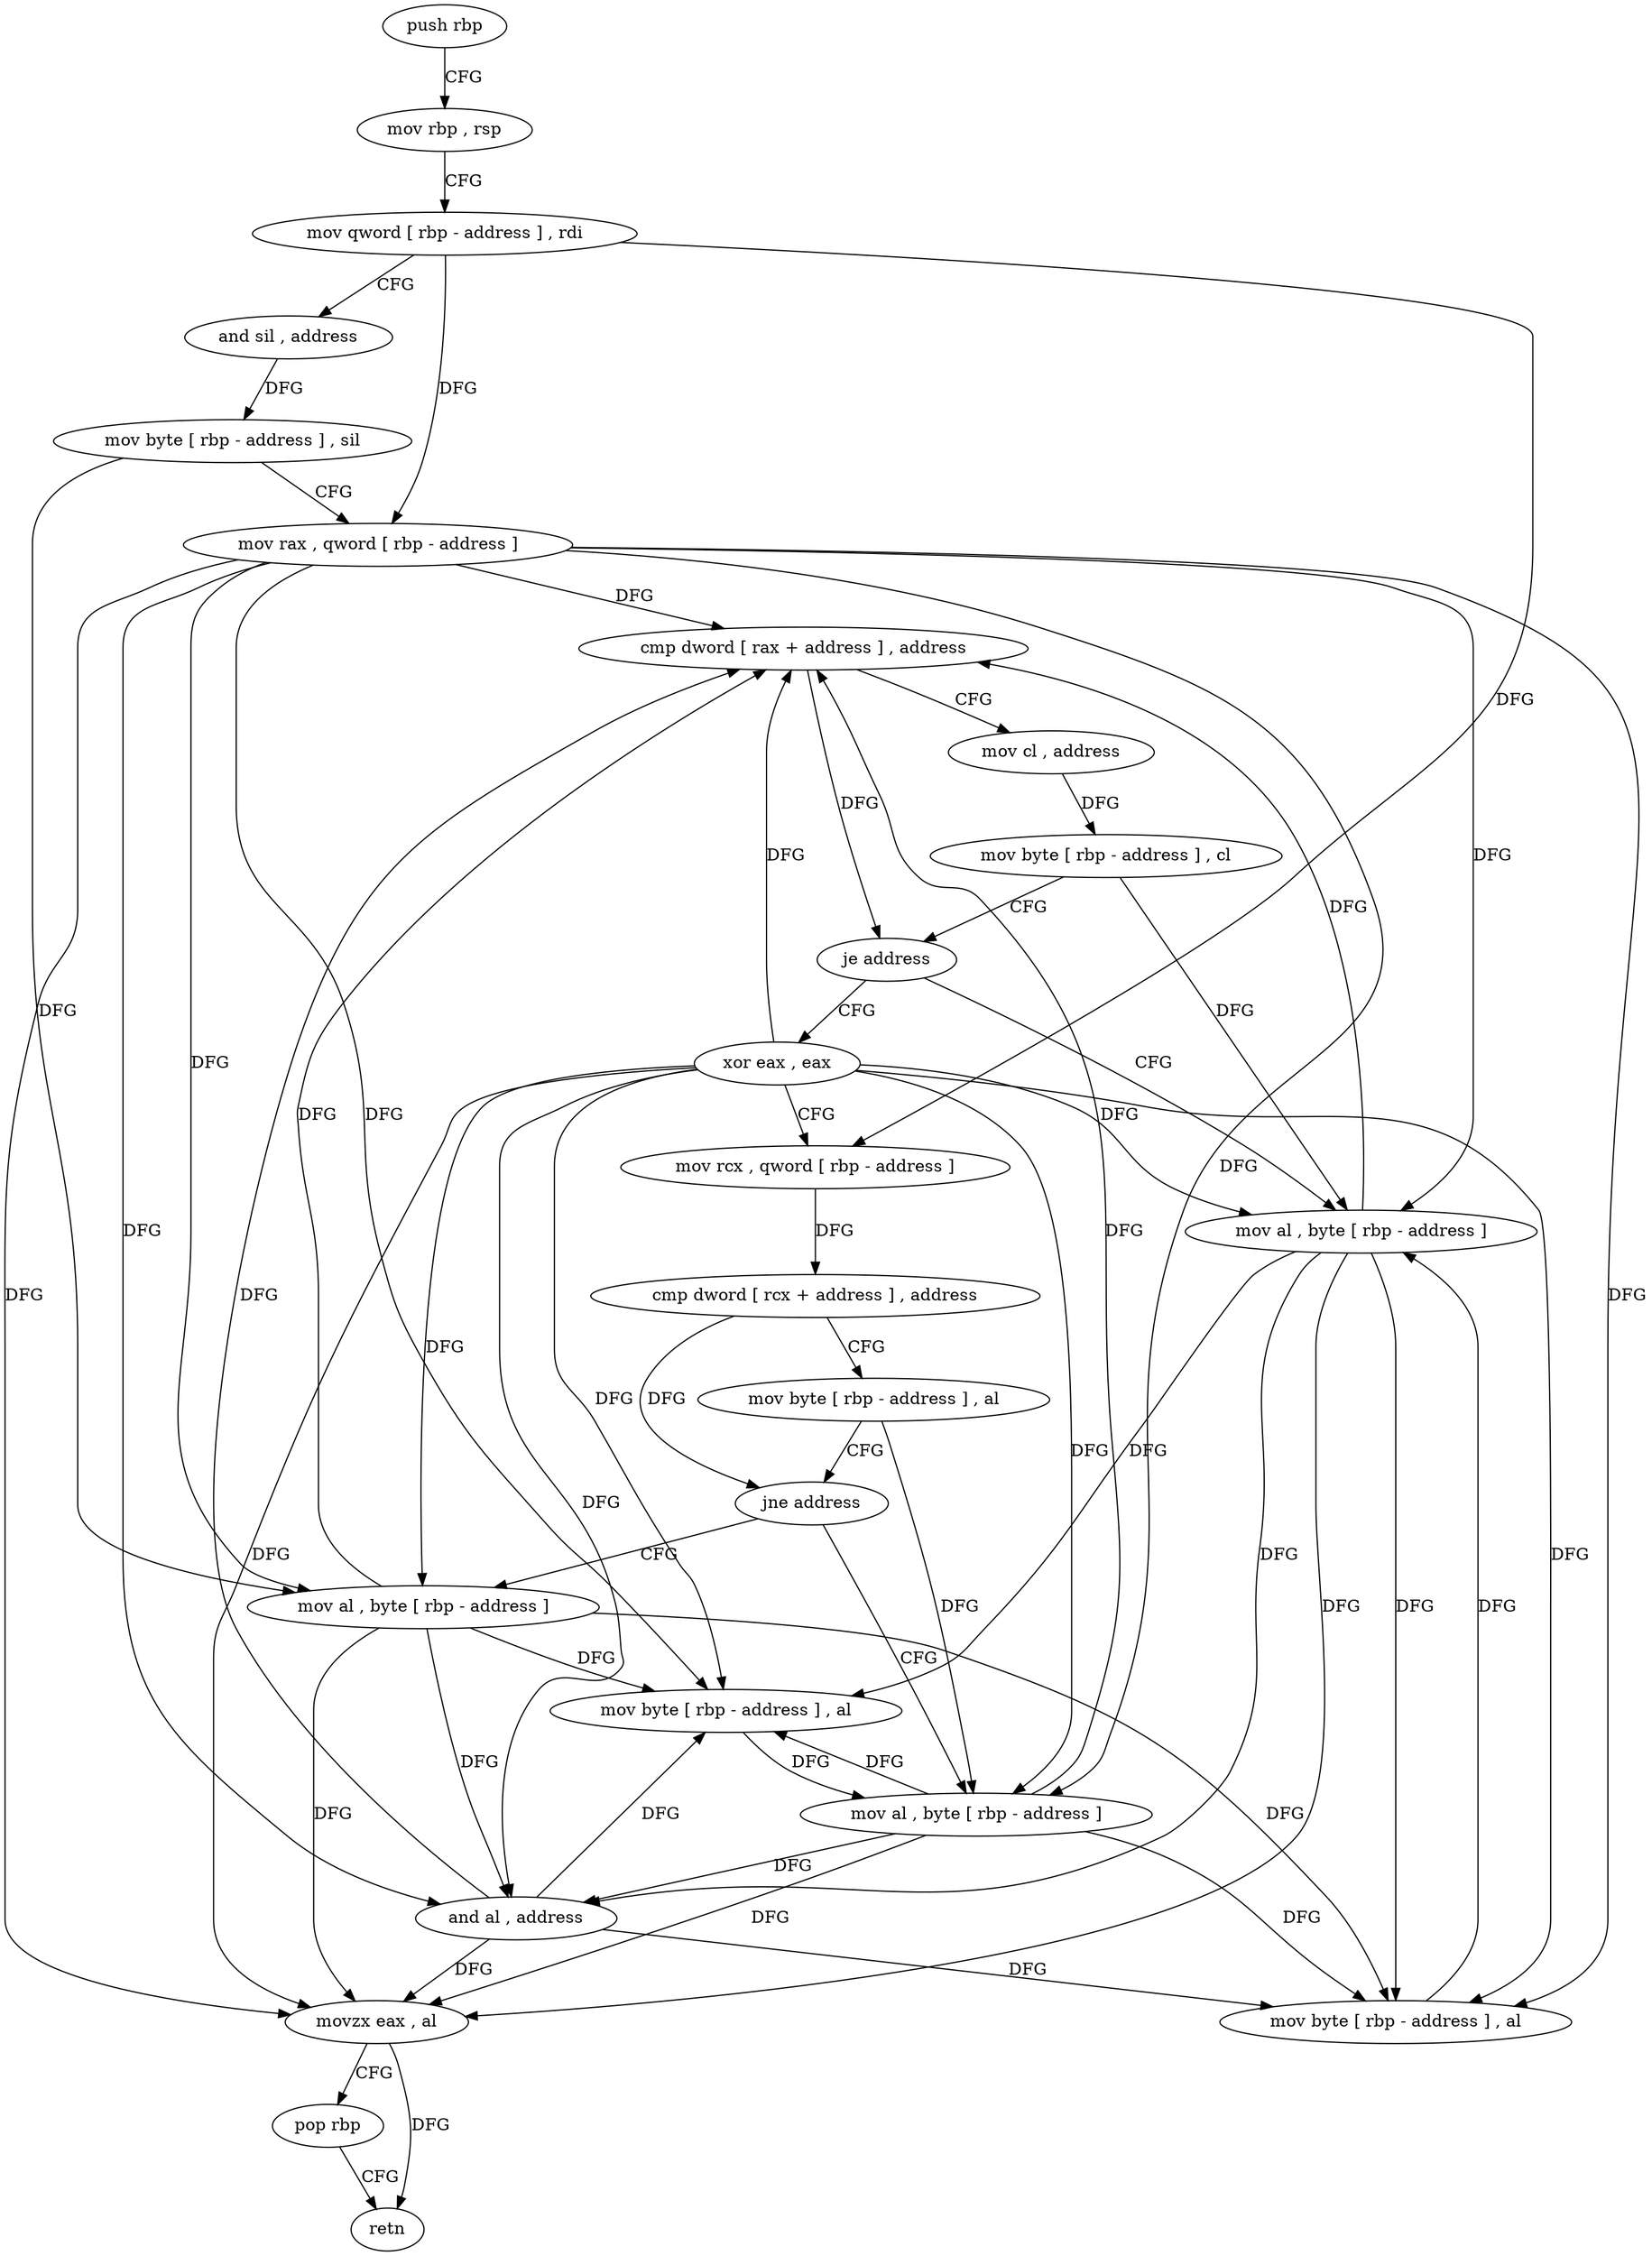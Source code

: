 digraph "func" {
"4228912" [label = "push rbp" ]
"4228913" [label = "mov rbp , rsp" ]
"4228916" [label = "mov qword [ rbp - address ] , rdi" ]
"4228920" [label = "and sil , address" ]
"4228924" [label = "mov byte [ rbp - address ] , sil" ]
"4228928" [label = "mov rax , qword [ rbp - address ]" ]
"4228932" [label = "cmp dword [ rax + address ] , address" ]
"4228936" [label = "mov cl , address" ]
"4228938" [label = "mov byte [ rbp - address ] , cl" ]
"4228941" [label = "je address" ]
"4228978" [label = "mov al , byte [ rbp - address ]" ]
"4228947" [label = "xor eax , eax" ]
"4228981" [label = "and al , address" ]
"4228983" [label = "movzx eax , al" ]
"4228986" [label = "pop rbp" ]
"4228987" [label = "retn" ]
"4228949" [label = "mov rcx , qword [ rbp - address ]" ]
"4228953" [label = "cmp dword [ rcx + address ] , address" ]
"4228957" [label = "mov byte [ rbp - address ] , al" ]
"4228960" [label = "jne address" ]
"4228972" [label = "mov al , byte [ rbp - address ]" ]
"4228966" [label = "mov al , byte [ rbp - address ]" ]
"4228975" [label = "mov byte [ rbp - address ] , al" ]
"4228969" [label = "mov byte [ rbp - address ] , al" ]
"4228912" -> "4228913" [ label = "CFG" ]
"4228913" -> "4228916" [ label = "CFG" ]
"4228916" -> "4228920" [ label = "CFG" ]
"4228916" -> "4228928" [ label = "DFG" ]
"4228916" -> "4228949" [ label = "DFG" ]
"4228920" -> "4228924" [ label = "DFG" ]
"4228924" -> "4228928" [ label = "CFG" ]
"4228924" -> "4228966" [ label = "DFG" ]
"4228928" -> "4228932" [ label = "DFG" ]
"4228928" -> "4228978" [ label = "DFG" ]
"4228928" -> "4228981" [ label = "DFG" ]
"4228928" -> "4228983" [ label = "DFG" ]
"4228928" -> "4228972" [ label = "DFG" ]
"4228928" -> "4228975" [ label = "DFG" ]
"4228928" -> "4228966" [ label = "DFG" ]
"4228928" -> "4228969" [ label = "DFG" ]
"4228932" -> "4228936" [ label = "CFG" ]
"4228932" -> "4228941" [ label = "DFG" ]
"4228936" -> "4228938" [ label = "DFG" ]
"4228938" -> "4228941" [ label = "CFG" ]
"4228938" -> "4228978" [ label = "DFG" ]
"4228941" -> "4228978" [ label = "CFG" ]
"4228941" -> "4228947" [ label = "CFG" ]
"4228978" -> "4228981" [ label = "DFG" ]
"4228978" -> "4228932" [ label = "DFG" ]
"4228978" -> "4228983" [ label = "DFG" ]
"4228978" -> "4228975" [ label = "DFG" ]
"4228978" -> "4228969" [ label = "DFG" ]
"4228947" -> "4228949" [ label = "CFG" ]
"4228947" -> "4228932" [ label = "DFG" ]
"4228947" -> "4228981" [ label = "DFG" ]
"4228947" -> "4228983" [ label = "DFG" ]
"4228947" -> "4228978" [ label = "DFG" ]
"4228947" -> "4228972" [ label = "DFG" ]
"4228947" -> "4228975" [ label = "DFG" ]
"4228947" -> "4228966" [ label = "DFG" ]
"4228947" -> "4228969" [ label = "DFG" ]
"4228981" -> "4228983" [ label = "DFG" ]
"4228981" -> "4228932" [ label = "DFG" ]
"4228981" -> "4228975" [ label = "DFG" ]
"4228981" -> "4228969" [ label = "DFG" ]
"4228983" -> "4228986" [ label = "CFG" ]
"4228983" -> "4228987" [ label = "DFG" ]
"4228986" -> "4228987" [ label = "CFG" ]
"4228949" -> "4228953" [ label = "DFG" ]
"4228953" -> "4228957" [ label = "CFG" ]
"4228953" -> "4228960" [ label = "DFG" ]
"4228957" -> "4228960" [ label = "CFG" ]
"4228957" -> "4228972" [ label = "DFG" ]
"4228960" -> "4228972" [ label = "CFG" ]
"4228960" -> "4228966" [ label = "CFG" ]
"4228972" -> "4228975" [ label = "DFG" ]
"4228972" -> "4228932" [ label = "DFG" ]
"4228972" -> "4228981" [ label = "DFG" ]
"4228972" -> "4228983" [ label = "DFG" ]
"4228972" -> "4228969" [ label = "DFG" ]
"4228966" -> "4228969" [ label = "DFG" ]
"4228966" -> "4228932" [ label = "DFG" ]
"4228966" -> "4228981" [ label = "DFG" ]
"4228966" -> "4228983" [ label = "DFG" ]
"4228966" -> "4228975" [ label = "DFG" ]
"4228975" -> "4228978" [ label = "DFG" ]
"4228969" -> "4228972" [ label = "DFG" ]
}
